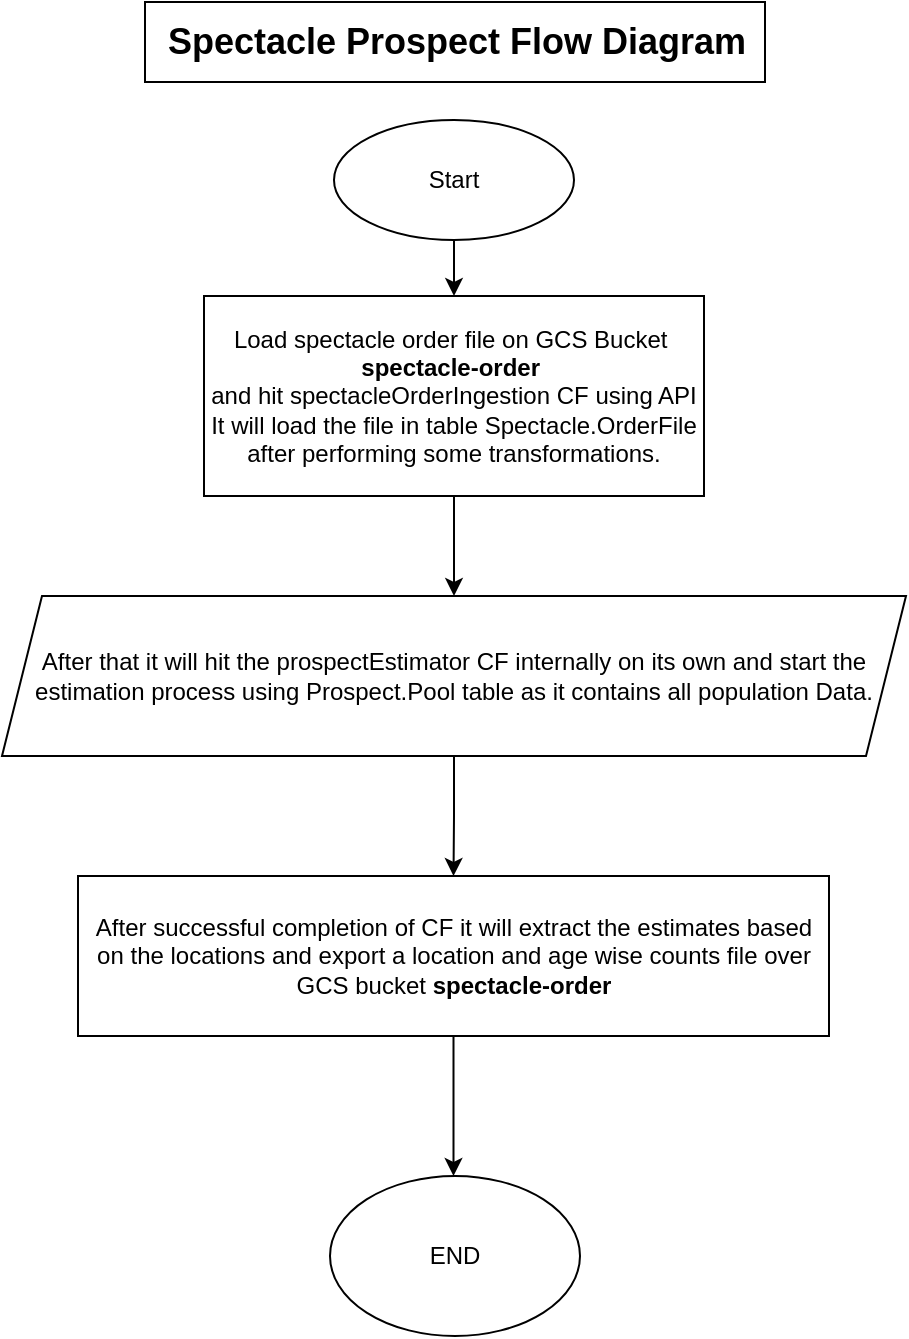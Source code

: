 <mxfile version="28.2.0">
  <diagram name="Page-1" id="zEJFFX0QH9xlVHwiXIZF">
    <mxGraphModel dx="1042" dy="608" grid="1" gridSize="10" guides="1" tooltips="1" connect="1" arrows="1" fold="1" page="1" pageScale="1" pageWidth="850" pageHeight="1100" math="0" shadow="0">
      <root>
        <mxCell id="0" />
        <mxCell id="1" parent="0" />
        <mxCell id="u-UMqfTqTJCHnJpmfmLm-3" value="" style="edgeStyle=orthogonalEdgeStyle;rounded=0;orthogonalLoop=1;jettySize=auto;html=1;entryX=0.5;entryY=0;entryDx=0;entryDy=0;" parent="1" source="u-UMqfTqTJCHnJpmfmLm-1" target="u-UMqfTqTJCHnJpmfmLm-6" edge="1">
          <mxGeometry relative="1" as="geometry">
            <mxPoint x="425" y="284" as="targetPoint" />
          </mxGeometry>
        </mxCell>
        <mxCell id="u-UMqfTqTJCHnJpmfmLm-1" value="Start" style="ellipse;whiteSpace=wrap;html=1;" parent="1" vertex="1">
          <mxGeometry x="365" y="184" width="120" height="60" as="geometry" />
        </mxCell>
        <mxCell id="u-UMqfTqTJCHnJpmfmLm-9" value="" style="edgeStyle=orthogonalEdgeStyle;rounded=0;orthogonalLoop=1;jettySize=auto;html=1;" parent="1" source="u-UMqfTqTJCHnJpmfmLm-6" target="u-UMqfTqTJCHnJpmfmLm-8" edge="1">
          <mxGeometry relative="1" as="geometry" />
        </mxCell>
        <mxCell id="u-UMqfTqTJCHnJpmfmLm-6" value="Load spectacle order file on GCS Bucket&amp;nbsp;&lt;div&gt;&lt;b&gt;spectacle-order&amp;nbsp;&lt;/b&gt;&lt;/div&gt;&lt;div&gt;and hit spectacleOrderIngestion CF using API&lt;/div&gt;&lt;div&gt;It will load the file in table Spectacle.OrderFile after performing some transformations.&lt;/div&gt;" style="whiteSpace=wrap;html=1;" parent="1" vertex="1">
          <mxGeometry x="300" y="272" width="250" height="100" as="geometry" />
        </mxCell>
        <mxCell id="u-UMqfTqTJCHnJpmfmLm-13" value="" style="edgeStyle=orthogonalEdgeStyle;rounded=0;orthogonalLoop=1;jettySize=auto;html=1;" parent="1" source="u-UMqfTqTJCHnJpmfmLm-8" target="u-UMqfTqTJCHnJpmfmLm-12" edge="1">
          <mxGeometry relative="1" as="geometry" />
        </mxCell>
        <mxCell id="u-UMqfTqTJCHnJpmfmLm-8" value="After that it will hit the prospectEstimator CF internally on its own and start the estimation process using Prospect.Pool table as it contains all population Data." style="shape=parallelogram;perimeter=parallelogramPerimeter;whiteSpace=wrap;html=1;fixedSize=1;" parent="1" vertex="1">
          <mxGeometry x="199" y="422" width="452" height="80" as="geometry" />
        </mxCell>
        <mxCell id="G28rnqpjgwJRyCqYY4Ou-7" style="edgeStyle=orthogonalEdgeStyle;rounded=0;orthogonalLoop=1;jettySize=auto;html=1;" edge="1" parent="1" source="u-UMqfTqTJCHnJpmfmLm-12">
          <mxGeometry relative="1" as="geometry">
            <mxPoint x="424.75" y="712" as="targetPoint" />
          </mxGeometry>
        </mxCell>
        <mxCell id="u-UMqfTqTJCHnJpmfmLm-12" value="After successful completion of CF it will extract the estimates based on the locations and export a location and age wise counts file over GCS bucket&amp;nbsp;&lt;b&gt;spectacle-order&lt;/b&gt;" style="whiteSpace=wrap;html=1;" parent="1" vertex="1">
          <mxGeometry x="237" y="562" width="375.5" height="80" as="geometry" />
        </mxCell>
        <mxCell id="u-UMqfTqTJCHnJpmfmLm-17" value="" style="edgeStyle=orthogonalEdgeStyle;rounded=0;orthogonalLoop=1;jettySize=auto;html=1;" parent="1" target="u-UMqfTqTJCHnJpmfmLm-16" edge="1">
          <mxGeometry relative="1" as="geometry">
            <mxPoint x="425" y="672" as="sourcePoint" />
          </mxGeometry>
        </mxCell>
        <mxCell id="u-UMqfTqTJCHnJpmfmLm-19" value="" style="edgeStyle=orthogonalEdgeStyle;rounded=0;orthogonalLoop=1;jettySize=auto;html=1;" parent="1" target="u-UMqfTqTJCHnJpmfmLm-18" edge="1">
          <mxGeometry relative="1" as="geometry">
            <mxPoint x="425.5" y="772" as="sourcePoint" />
          </mxGeometry>
        </mxCell>
        <mxCell id="u-UMqfTqTJCHnJpmfmLm-20" value="END" style="ellipse;whiteSpace=wrap;html=1;" parent="1" vertex="1">
          <mxGeometry x="363" y="712" width="125" height="80" as="geometry" />
        </mxCell>
        <mxCell id="u-UMqfTqTJCHnJpmfmLm-22" value="&lt;b&gt;Spectacle Prospect Flow Diagram&lt;/b&gt;" style="text;html=1;align=center;verticalAlign=middle;resizable=0;points=[];autosize=1;strokeColor=default;fillColor=default;fontSize=18;" parent="1" vertex="1">
          <mxGeometry x="270.5" y="125" width="310" height="40" as="geometry" />
        </mxCell>
      </root>
    </mxGraphModel>
  </diagram>
</mxfile>
